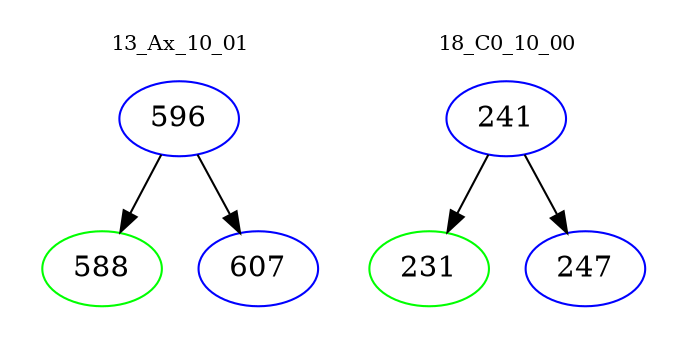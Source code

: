 digraph{
subgraph cluster_0 {
color = white
label = "13_Ax_10_01";
fontsize=10;
T0_596 [label="596", color="blue"]
T0_596 -> T0_588 [color="black"]
T0_588 [label="588", color="green"]
T0_596 -> T0_607 [color="black"]
T0_607 [label="607", color="blue"]
}
subgraph cluster_1 {
color = white
label = "18_C0_10_00";
fontsize=10;
T1_241 [label="241", color="blue"]
T1_241 -> T1_231 [color="black"]
T1_231 [label="231", color="green"]
T1_241 -> T1_247 [color="black"]
T1_247 [label="247", color="blue"]
}
}
